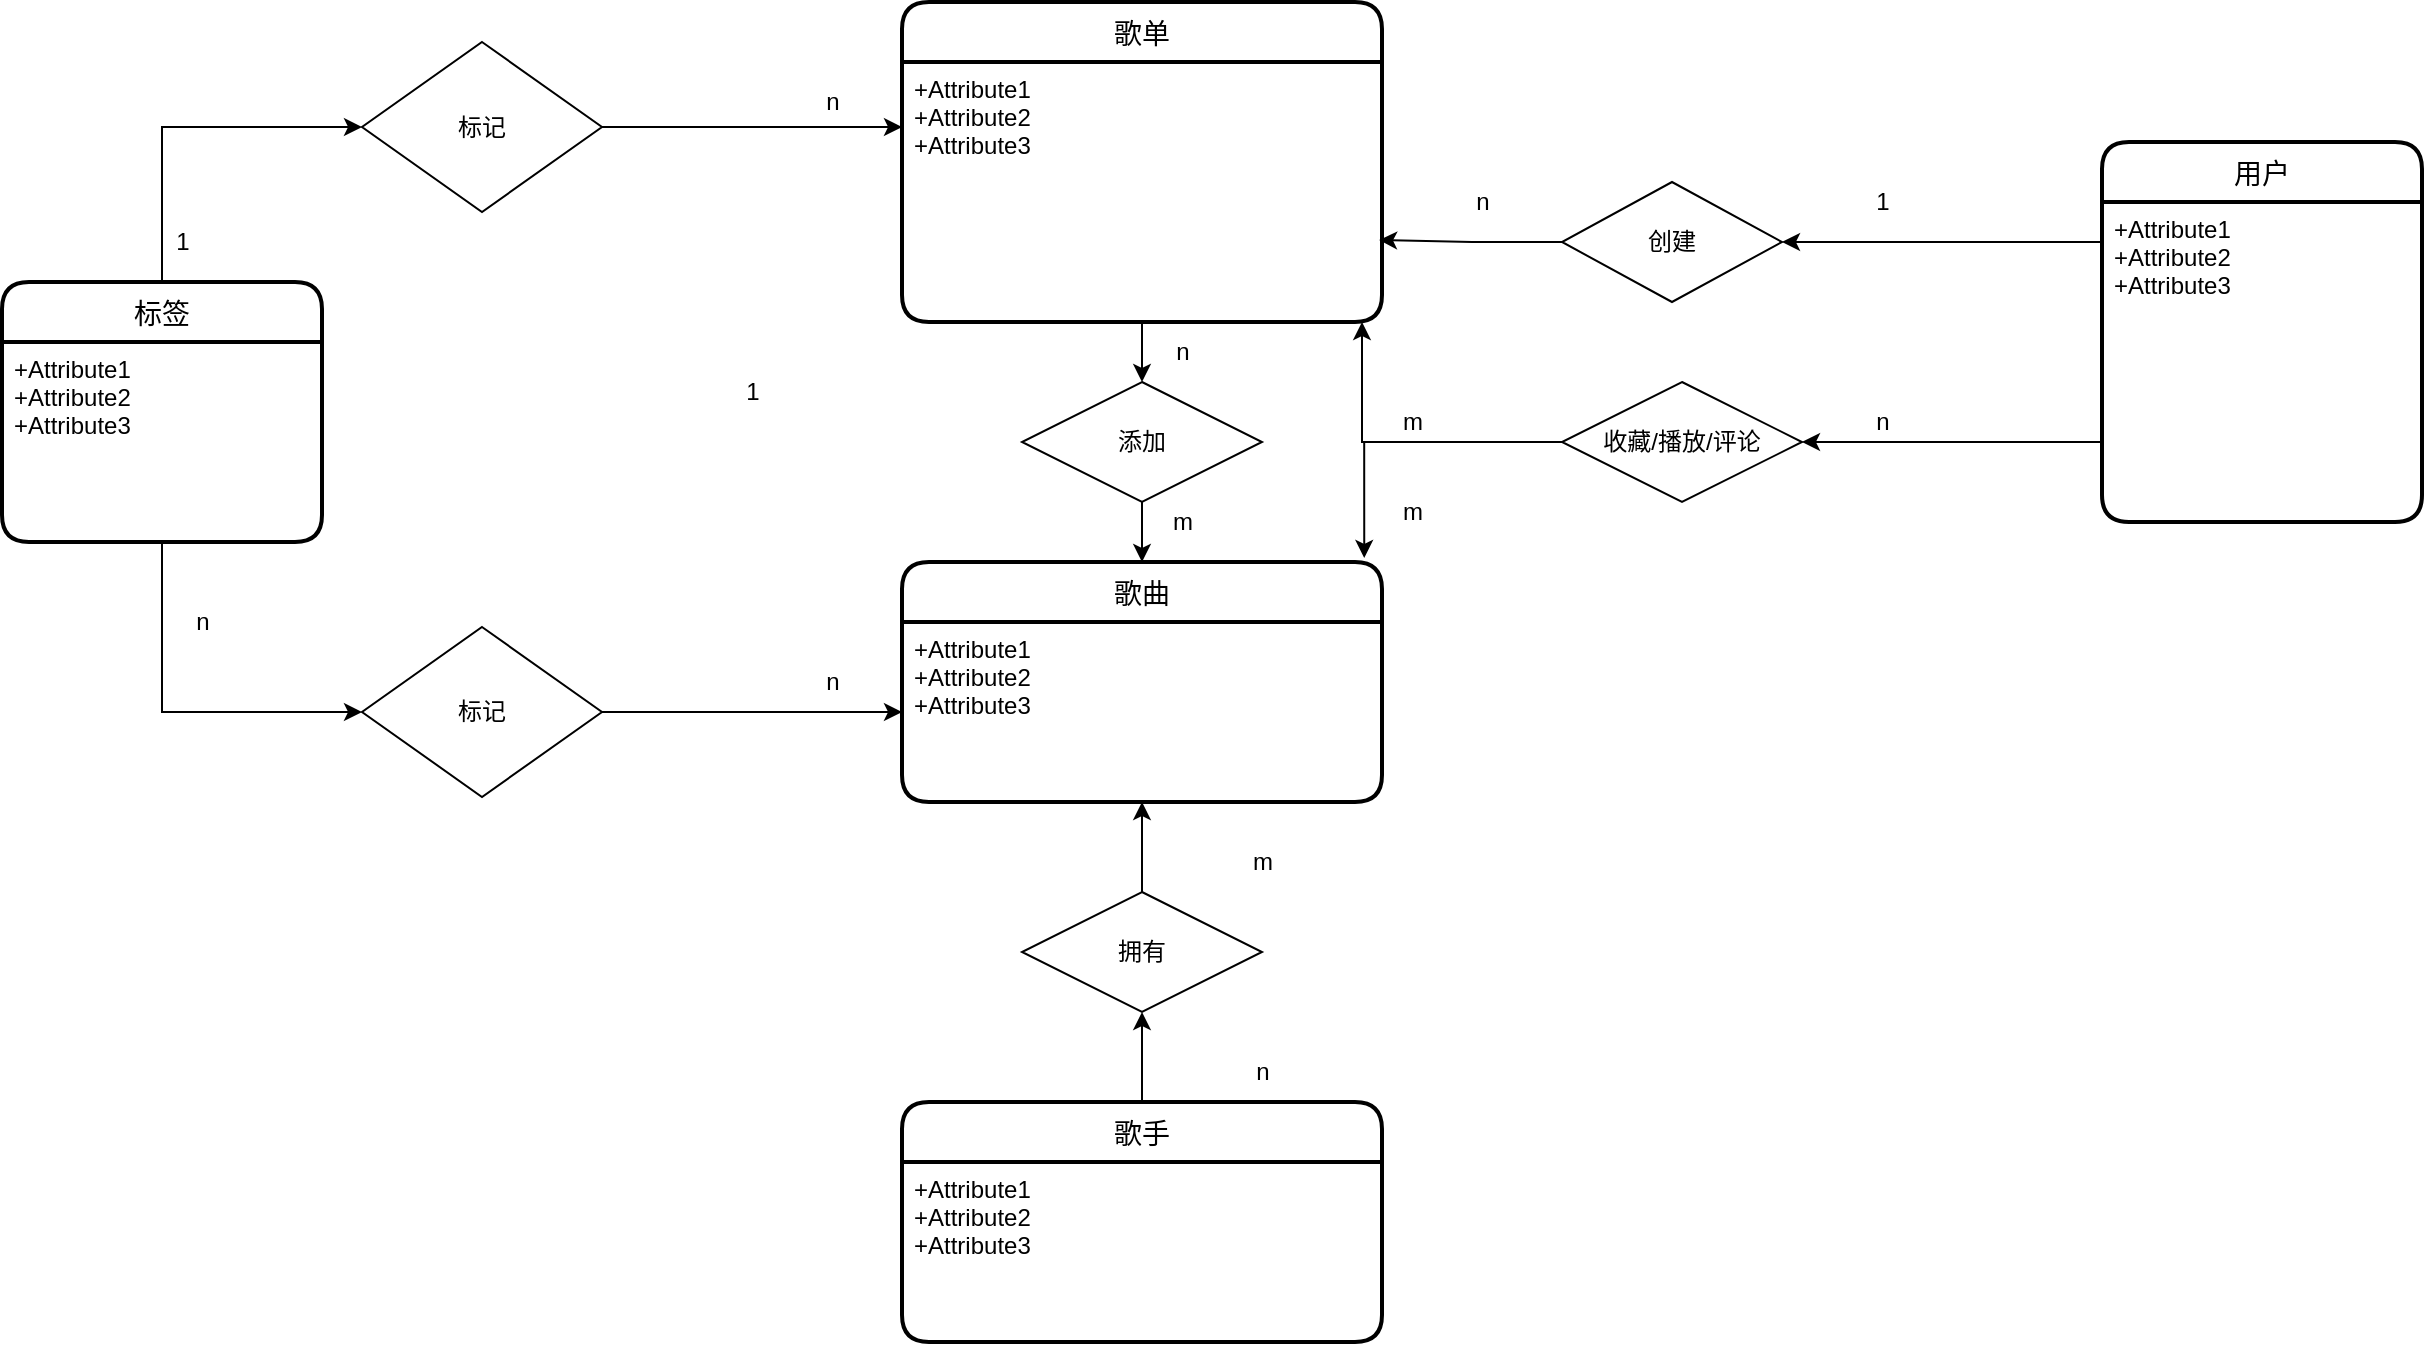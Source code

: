 <mxfile version="20.4.0" type="device"><diagram id="_idNq_1EK9EZ-9A0ie8l" name="第 1 页"><mxGraphModel dx="2508" dy="1912" grid="1" gridSize="10" guides="1" tooltips="1" connect="1" arrows="1" fold="1" page="1" pageScale="1" pageWidth="827" pageHeight="1169" math="0" shadow="0"><root><mxCell id="0"/><mxCell id="1" parent="0"/><mxCell id="72Q-DaInLGb-hPZAUCNt-1" value="歌单" style="swimlane;childLayout=stackLayout;horizontal=1;startSize=30;horizontalStack=0;rounded=1;fontSize=14;fontStyle=0;strokeWidth=2;resizeParent=0;resizeLast=1;shadow=0;dashed=0;align=center;" vertex="1" parent="1"><mxGeometry x="10" width="240" height="160" as="geometry"/></mxCell><mxCell id="72Q-DaInLGb-hPZAUCNt-2" value="+Attribute1&#10;+Attribute2&#10;+Attribute3" style="align=left;strokeColor=none;fillColor=none;spacingLeft=4;fontSize=12;verticalAlign=top;resizable=0;rotatable=0;part=1;" vertex="1" parent="72Q-DaInLGb-hPZAUCNt-1"><mxGeometry y="30" width="240" height="130" as="geometry"/></mxCell><mxCell id="72Q-DaInLGb-hPZAUCNt-55" style="edgeStyle=orthogonalEdgeStyle;rounded=0;orthogonalLoop=1;jettySize=auto;html=1;exitX=0;exitY=0.75;exitDx=0;exitDy=0;entryX=1;entryY=0.5;entryDx=0;entryDy=0;" edge="1" parent="1" source="72Q-DaInLGb-hPZAUCNt-3" target="72Q-DaInLGb-hPZAUCNt-14"><mxGeometry relative="1" as="geometry"><Array as="points"><mxPoint x="610" y="120"/></Array></mxGeometry></mxCell><mxCell id="72Q-DaInLGb-hPZAUCNt-3" value="用户" style="swimlane;childLayout=stackLayout;horizontal=1;startSize=30;horizontalStack=0;rounded=1;fontSize=14;fontStyle=0;strokeWidth=2;resizeParent=0;resizeLast=1;shadow=0;dashed=0;align=center;" vertex="1" parent="1"><mxGeometry x="610" y="70" width="160" height="190" as="geometry"/></mxCell><mxCell id="72Q-DaInLGb-hPZAUCNt-4" value="+Attribute1&#10;+Attribute2&#10;+Attribute3" style="align=left;strokeColor=none;fillColor=none;spacingLeft=4;fontSize=12;verticalAlign=top;resizable=0;rotatable=0;part=1;" vertex="1" parent="72Q-DaInLGb-hPZAUCNt-3"><mxGeometry y="30" width="160" height="160" as="geometry"/></mxCell><mxCell id="72Q-DaInLGb-hPZAUCNt-5" value="歌曲" style="swimlane;childLayout=stackLayout;horizontal=1;startSize=30;horizontalStack=0;rounded=1;fontSize=14;fontStyle=0;strokeWidth=2;resizeParent=0;resizeLast=1;shadow=0;dashed=0;align=center;" vertex="1" parent="1"><mxGeometry x="10" y="280" width="240" height="120" as="geometry"/></mxCell><mxCell id="72Q-DaInLGb-hPZAUCNt-6" value="+Attribute1&#10;+Attribute2&#10;+Attribute3" style="align=left;strokeColor=none;fillColor=none;spacingLeft=4;fontSize=12;verticalAlign=top;resizable=0;rotatable=0;part=1;" vertex="1" parent="72Q-DaInLGb-hPZAUCNt-5"><mxGeometry y="30" width="240" height="90" as="geometry"/></mxCell><mxCell id="72Q-DaInLGb-hPZAUCNt-57" style="edgeStyle=orthogonalEdgeStyle;rounded=0;orthogonalLoop=1;jettySize=auto;html=1;entryX=0.5;entryY=1;entryDx=0;entryDy=0;" edge="1" parent="1" source="72Q-DaInLGb-hPZAUCNt-7" target="72Q-DaInLGb-hPZAUCNt-45"><mxGeometry relative="1" as="geometry"/></mxCell><mxCell id="72Q-DaInLGb-hPZAUCNt-7" value="歌手" style="swimlane;childLayout=stackLayout;horizontal=1;startSize=30;horizontalStack=0;rounded=1;fontSize=14;fontStyle=0;strokeWidth=2;resizeParent=0;resizeLast=1;shadow=0;dashed=0;align=center;" vertex="1" parent="1"><mxGeometry x="10" y="550" width="240" height="120" as="geometry"/></mxCell><mxCell id="72Q-DaInLGb-hPZAUCNt-8" value="+Attribute1&#10;+Attribute2&#10;+Attribute3" style="align=left;strokeColor=none;fillColor=none;spacingLeft=4;fontSize=12;verticalAlign=top;resizable=0;rotatable=0;part=1;" vertex="1" parent="72Q-DaInLGb-hPZAUCNt-7"><mxGeometry y="30" width="240" height="90" as="geometry"/></mxCell><mxCell id="72Q-DaInLGb-hPZAUCNt-9" value="标签" style="swimlane;childLayout=stackLayout;horizontal=1;startSize=30;horizontalStack=0;rounded=1;fontSize=14;fontStyle=0;strokeWidth=2;resizeParent=0;resizeLast=1;shadow=0;dashed=0;align=center;" vertex="1" parent="1"><mxGeometry x="-440" y="140" width="160" height="130" as="geometry"/></mxCell><mxCell id="72Q-DaInLGb-hPZAUCNt-10" value="+Attribute1&#10;+Attribute2&#10;+Attribute3" style="align=left;strokeColor=none;fillColor=none;spacingLeft=4;fontSize=12;verticalAlign=top;resizable=0;rotatable=0;part=1;" vertex="1" parent="72Q-DaInLGb-hPZAUCNt-9"><mxGeometry y="30" width="160" height="100" as="geometry"/></mxCell><mxCell id="72Q-DaInLGb-hPZAUCNt-16" style="edgeStyle=orthogonalEdgeStyle;rounded=0;orthogonalLoop=1;jettySize=auto;html=1;entryX=0.994;entryY=0.685;entryDx=0;entryDy=0;entryPerimeter=0;" edge="1" parent="1" source="72Q-DaInLGb-hPZAUCNt-14" target="72Q-DaInLGb-hPZAUCNt-2"><mxGeometry relative="1" as="geometry"/></mxCell><mxCell id="72Q-DaInLGb-hPZAUCNt-14" value="创建" style="shape=rhombus;perimeter=rhombusPerimeter;whiteSpace=wrap;html=1;align=center;" vertex="1" parent="1"><mxGeometry x="340" y="90" width="110" height="60" as="geometry"/></mxCell><mxCell id="72Q-DaInLGb-hPZAUCNt-18" value="1" style="text;html=1;align=center;verticalAlign=middle;resizable=0;points=[];autosize=1;strokeColor=none;fillColor=none;" vertex="1" parent="1"><mxGeometry x="485" y="85" width="30" height="30" as="geometry"/></mxCell><mxCell id="72Q-DaInLGb-hPZAUCNt-19" value="n" style="text;html=1;align=center;verticalAlign=middle;resizable=0;points=[];autosize=1;strokeColor=none;fillColor=none;" vertex="1" parent="1"><mxGeometry x="285" y="85" width="30" height="30" as="geometry"/></mxCell><mxCell id="72Q-DaInLGb-hPZAUCNt-24" style="edgeStyle=orthogonalEdgeStyle;rounded=0;orthogonalLoop=1;jettySize=auto;html=1;entryX=0.5;entryY=0;entryDx=0;entryDy=0;" edge="1" parent="1" source="72Q-DaInLGb-hPZAUCNt-22" target="72Q-DaInLGb-hPZAUCNt-5"><mxGeometry relative="1" as="geometry"/></mxCell><mxCell id="72Q-DaInLGb-hPZAUCNt-22" value="添加" style="shape=rhombus;perimeter=rhombusPerimeter;whiteSpace=wrap;html=1;align=center;" vertex="1" parent="1"><mxGeometry x="70" y="190" width="120" height="60" as="geometry"/></mxCell><mxCell id="72Q-DaInLGb-hPZAUCNt-23" style="edgeStyle=orthogonalEdgeStyle;rounded=0;orthogonalLoop=1;jettySize=auto;html=1;exitX=0.5;exitY=1;exitDx=0;exitDy=0;entryX=0.5;entryY=0;entryDx=0;entryDy=0;" edge="1" parent="1" source="72Q-DaInLGb-hPZAUCNt-2" target="72Q-DaInLGb-hPZAUCNt-22"><mxGeometry relative="1" as="geometry"/></mxCell><mxCell id="72Q-DaInLGb-hPZAUCNt-25" value="n" style="text;html=1;align=center;verticalAlign=middle;resizable=0;points=[];autosize=1;strokeColor=none;fillColor=none;" vertex="1" parent="1"><mxGeometry x="135" y="160" width="30" height="30" as="geometry"/></mxCell><mxCell id="72Q-DaInLGb-hPZAUCNt-26" value="m" style="text;html=1;align=center;verticalAlign=middle;resizable=0;points=[];autosize=1;strokeColor=none;fillColor=none;" vertex="1" parent="1"><mxGeometry x="135" y="245" width="30" height="30" as="geometry"/></mxCell><mxCell id="72Q-DaInLGb-hPZAUCNt-72" style="edgeStyle=orthogonalEdgeStyle;rounded=0;orthogonalLoop=1;jettySize=auto;html=1;entryX=0;entryY=0.25;entryDx=0;entryDy=0;" edge="1" parent="1" source="72Q-DaInLGb-hPZAUCNt-28" target="72Q-DaInLGb-hPZAUCNt-2"><mxGeometry relative="1" as="geometry"/></mxCell><mxCell id="72Q-DaInLGb-hPZAUCNt-28" value="标记" style="shape=rhombus;perimeter=rhombusPerimeter;whiteSpace=wrap;html=1;align=center;" vertex="1" parent="1"><mxGeometry x="-260" y="20" width="120" height="85" as="geometry"/></mxCell><mxCell id="72Q-DaInLGb-hPZAUCNt-32" value="1" style="text;html=1;align=center;verticalAlign=middle;resizable=0;points=[];autosize=1;strokeColor=none;fillColor=none;" vertex="1" parent="1"><mxGeometry x="-80" y="180" width="30" height="30" as="geometry"/></mxCell><mxCell id="72Q-DaInLGb-hPZAUCNt-33" value="n" style="text;html=1;align=center;verticalAlign=middle;resizable=0;points=[];autosize=1;strokeColor=none;fillColor=none;" vertex="1" parent="1"><mxGeometry x="-40" y="35" width="30" height="30" as="geometry"/></mxCell><mxCell id="72Q-DaInLGb-hPZAUCNt-34" value="n" style="text;html=1;align=center;verticalAlign=middle;resizable=0;points=[];autosize=1;strokeColor=none;fillColor=none;" vertex="1" parent="1"><mxGeometry x="-40" y="325" width="30" height="30" as="geometry"/></mxCell><mxCell id="72Q-DaInLGb-hPZAUCNt-58" style="edgeStyle=orthogonalEdgeStyle;rounded=0;orthogonalLoop=1;jettySize=auto;html=1;entryX=0.5;entryY=1;entryDx=0;entryDy=0;" edge="1" parent="1" source="72Q-DaInLGb-hPZAUCNt-45" target="72Q-DaInLGb-hPZAUCNt-6"><mxGeometry relative="1" as="geometry"/></mxCell><mxCell id="72Q-DaInLGb-hPZAUCNt-45" value="拥有" style="shape=rhombus;perimeter=rhombusPerimeter;whiteSpace=wrap;html=1;align=center;" vertex="1" parent="1"><mxGeometry x="70" y="445" width="120" height="60" as="geometry"/></mxCell><mxCell id="72Q-DaInLGb-hPZAUCNt-48" value="n" style="text;html=1;align=center;verticalAlign=middle;resizable=0;points=[];autosize=1;strokeColor=none;fillColor=none;" vertex="1" parent="1"><mxGeometry x="175" y="520" width="30" height="30" as="geometry"/></mxCell><mxCell id="72Q-DaInLGb-hPZAUCNt-49" value="m" style="text;html=1;align=center;verticalAlign=middle;resizable=0;points=[];autosize=1;strokeColor=none;fillColor=none;" vertex="1" parent="1"><mxGeometry x="175" y="415" width="30" height="30" as="geometry"/></mxCell><mxCell id="72Q-DaInLGb-hPZAUCNt-53" style="edgeStyle=orthogonalEdgeStyle;rounded=0;orthogonalLoop=1;jettySize=auto;html=1;exitX=0;exitY=0.5;exitDx=0;exitDy=0;" edge="1" parent="1" source="72Q-DaInLGb-hPZAUCNt-50"><mxGeometry relative="1" as="geometry"><mxPoint x="240" y="160" as="targetPoint"/><Array as="points"><mxPoint x="240" y="220"/></Array></mxGeometry></mxCell><mxCell id="72Q-DaInLGb-hPZAUCNt-71" style="edgeStyle=orthogonalEdgeStyle;rounded=0;orthogonalLoop=1;jettySize=auto;html=1;entryX=0.963;entryY=-0.017;entryDx=0;entryDy=0;entryPerimeter=0;" edge="1" parent="1" source="72Q-DaInLGb-hPZAUCNt-50" target="72Q-DaInLGb-hPZAUCNt-5"><mxGeometry relative="1" as="geometry"/></mxCell><mxCell id="72Q-DaInLGb-hPZAUCNt-50" value="收藏/播放/评论" style="shape=rhombus;perimeter=rhombusPerimeter;whiteSpace=wrap;html=1;align=center;" vertex="1" parent="1"><mxGeometry x="340" y="190" width="120" height="60" as="geometry"/></mxCell><mxCell id="72Q-DaInLGb-hPZAUCNt-59" value="n" style="text;html=1;align=center;verticalAlign=middle;resizable=0;points=[];autosize=1;strokeColor=none;fillColor=none;" vertex="1" parent="1"><mxGeometry x="485" y="195" width="30" height="30" as="geometry"/></mxCell><mxCell id="72Q-DaInLGb-hPZAUCNt-60" value="m" style="text;html=1;align=center;verticalAlign=middle;resizable=0;points=[];autosize=1;strokeColor=none;fillColor=none;" vertex="1" parent="1"><mxGeometry x="250" y="195" width="30" height="30" as="geometry"/></mxCell><mxCell id="72Q-DaInLGb-hPZAUCNt-61" value="m" style="text;html=1;align=center;verticalAlign=middle;resizable=0;points=[];autosize=1;strokeColor=none;fillColor=none;" vertex="1" parent="1"><mxGeometry x="250" y="240" width="30" height="30" as="geometry"/></mxCell><mxCell id="72Q-DaInLGb-hPZAUCNt-75" style="edgeStyle=orthogonalEdgeStyle;rounded=0;orthogonalLoop=1;jettySize=auto;html=1;exitX=0;exitY=0.75;exitDx=0;exitDy=0;entryX=1;entryY=0.5;entryDx=0;entryDy=0;" edge="1" parent="1" source="72Q-DaInLGb-hPZAUCNt-4" target="72Q-DaInLGb-hPZAUCNt-50"><mxGeometry relative="1" as="geometry"/></mxCell><mxCell id="72Q-DaInLGb-hPZAUCNt-78" style="edgeStyle=orthogonalEdgeStyle;rounded=0;orthogonalLoop=1;jettySize=auto;html=1;entryX=0;entryY=0.5;entryDx=0;entryDy=0;exitX=0.5;exitY=0;exitDx=0;exitDy=0;" edge="1" parent="1" source="72Q-DaInLGb-hPZAUCNt-9" target="72Q-DaInLGb-hPZAUCNt-28"><mxGeometry relative="1" as="geometry"/></mxCell><mxCell id="72Q-DaInLGb-hPZAUCNt-79" value="1" style="text;html=1;align=center;verticalAlign=middle;resizable=0;points=[];autosize=1;strokeColor=none;fillColor=none;" vertex="1" parent="1"><mxGeometry x="-365" y="105" width="30" height="30" as="geometry"/></mxCell><mxCell id="72Q-DaInLGb-hPZAUCNt-83" style="edgeStyle=orthogonalEdgeStyle;rounded=0;orthogonalLoop=1;jettySize=auto;html=1;entryX=0;entryY=0.5;entryDx=0;entryDy=0;" edge="1" parent="1" source="72Q-DaInLGb-hPZAUCNt-80" target="72Q-DaInLGb-hPZAUCNt-6"><mxGeometry relative="1" as="geometry"/></mxCell><mxCell id="72Q-DaInLGb-hPZAUCNt-80" value="标记" style="shape=rhombus;perimeter=rhombusPerimeter;whiteSpace=wrap;html=1;align=center;" vertex="1" parent="1"><mxGeometry x="-260" y="312.5" width="120" height="85" as="geometry"/></mxCell><mxCell id="72Q-DaInLGb-hPZAUCNt-81" style="edgeStyle=orthogonalEdgeStyle;rounded=0;orthogonalLoop=1;jettySize=auto;html=1;entryX=0;entryY=0.5;entryDx=0;entryDy=0;exitX=0.5;exitY=1;exitDx=0;exitDy=0;" edge="1" parent="1" source="72Q-DaInLGb-hPZAUCNt-10" target="72Q-DaInLGb-hPZAUCNt-80"><mxGeometry relative="1" as="geometry"/></mxCell><mxCell id="72Q-DaInLGb-hPZAUCNt-82" value="n" style="text;html=1;align=center;verticalAlign=middle;resizable=0;points=[];autosize=1;strokeColor=none;fillColor=none;" vertex="1" parent="1"><mxGeometry x="-355" y="295" width="30" height="30" as="geometry"/></mxCell></root></mxGraphModel></diagram></mxfile>